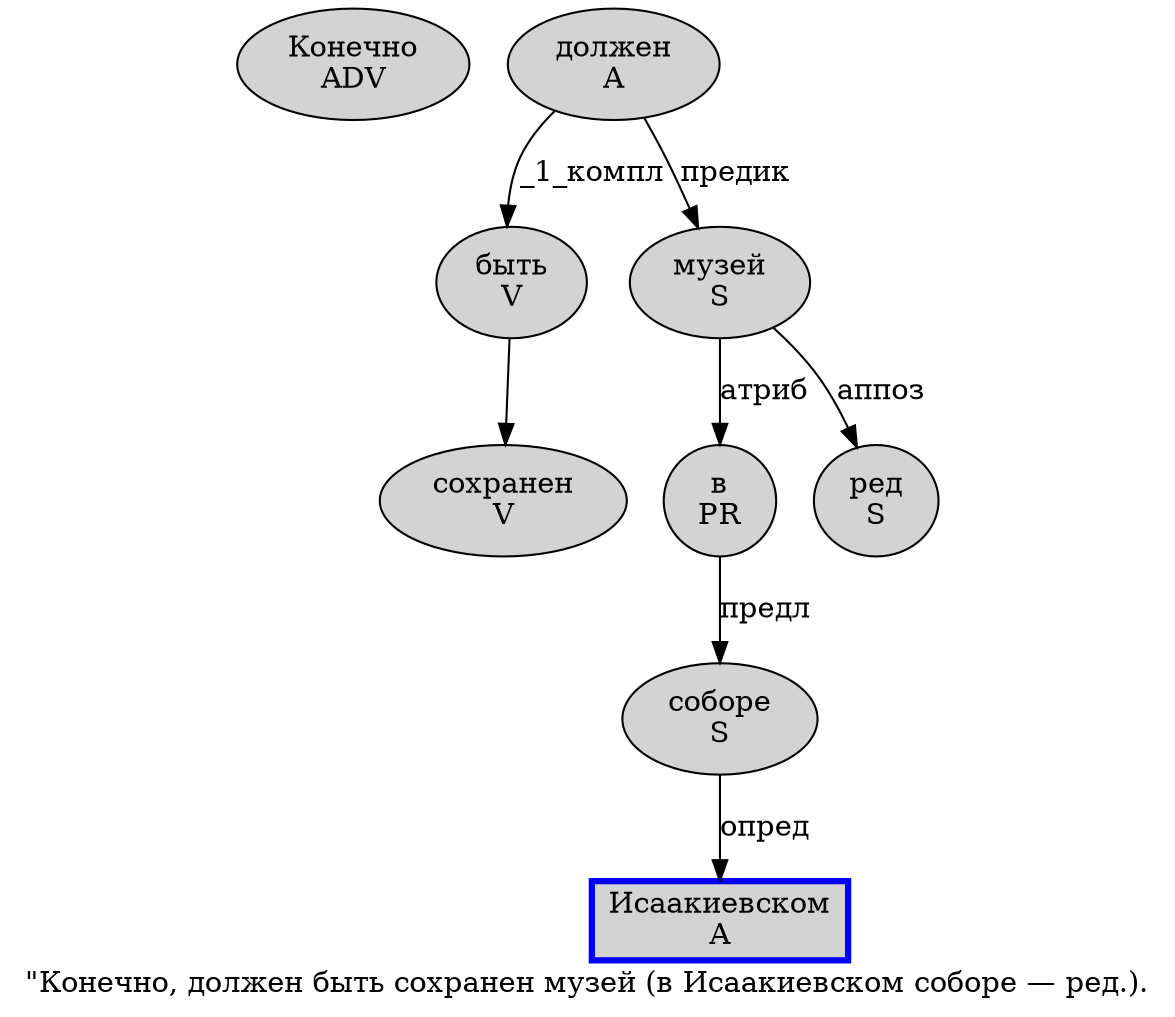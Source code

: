 digraph SENTENCE_429 {
	graph [label="\"Конечно, должен быть сохранен музей (в Исаакиевском соборе — ред.)."]
	node [style=filled]
		1 [label="Конечно
ADV" color="" fillcolor=lightgray penwidth=1 shape=ellipse]
		3 [label="должен
A" color="" fillcolor=lightgray penwidth=1 shape=ellipse]
		4 [label="быть
V" color="" fillcolor=lightgray penwidth=1 shape=ellipse]
		5 [label="сохранен
V" color="" fillcolor=lightgray penwidth=1 shape=ellipse]
		6 [label="музей
S" color="" fillcolor=lightgray penwidth=1 shape=ellipse]
		8 [label="в
PR" color="" fillcolor=lightgray penwidth=1 shape=ellipse]
		9 [label="Исаакиевском
A" color=blue fillcolor=lightgray penwidth=3 shape=box]
		10 [label="соборе
S" color="" fillcolor=lightgray penwidth=1 shape=ellipse]
		12 [label="ред
S" color="" fillcolor=lightgray penwidth=1 shape=ellipse]
			8 -> 10 [label="предл"]
			3 -> 4 [label="_1_компл"]
			3 -> 6 [label="предик"]
			10 -> 9 [label="опред"]
			4 -> 5
			6 -> 8 [label="атриб"]
			6 -> 12 [label="аппоз"]
}